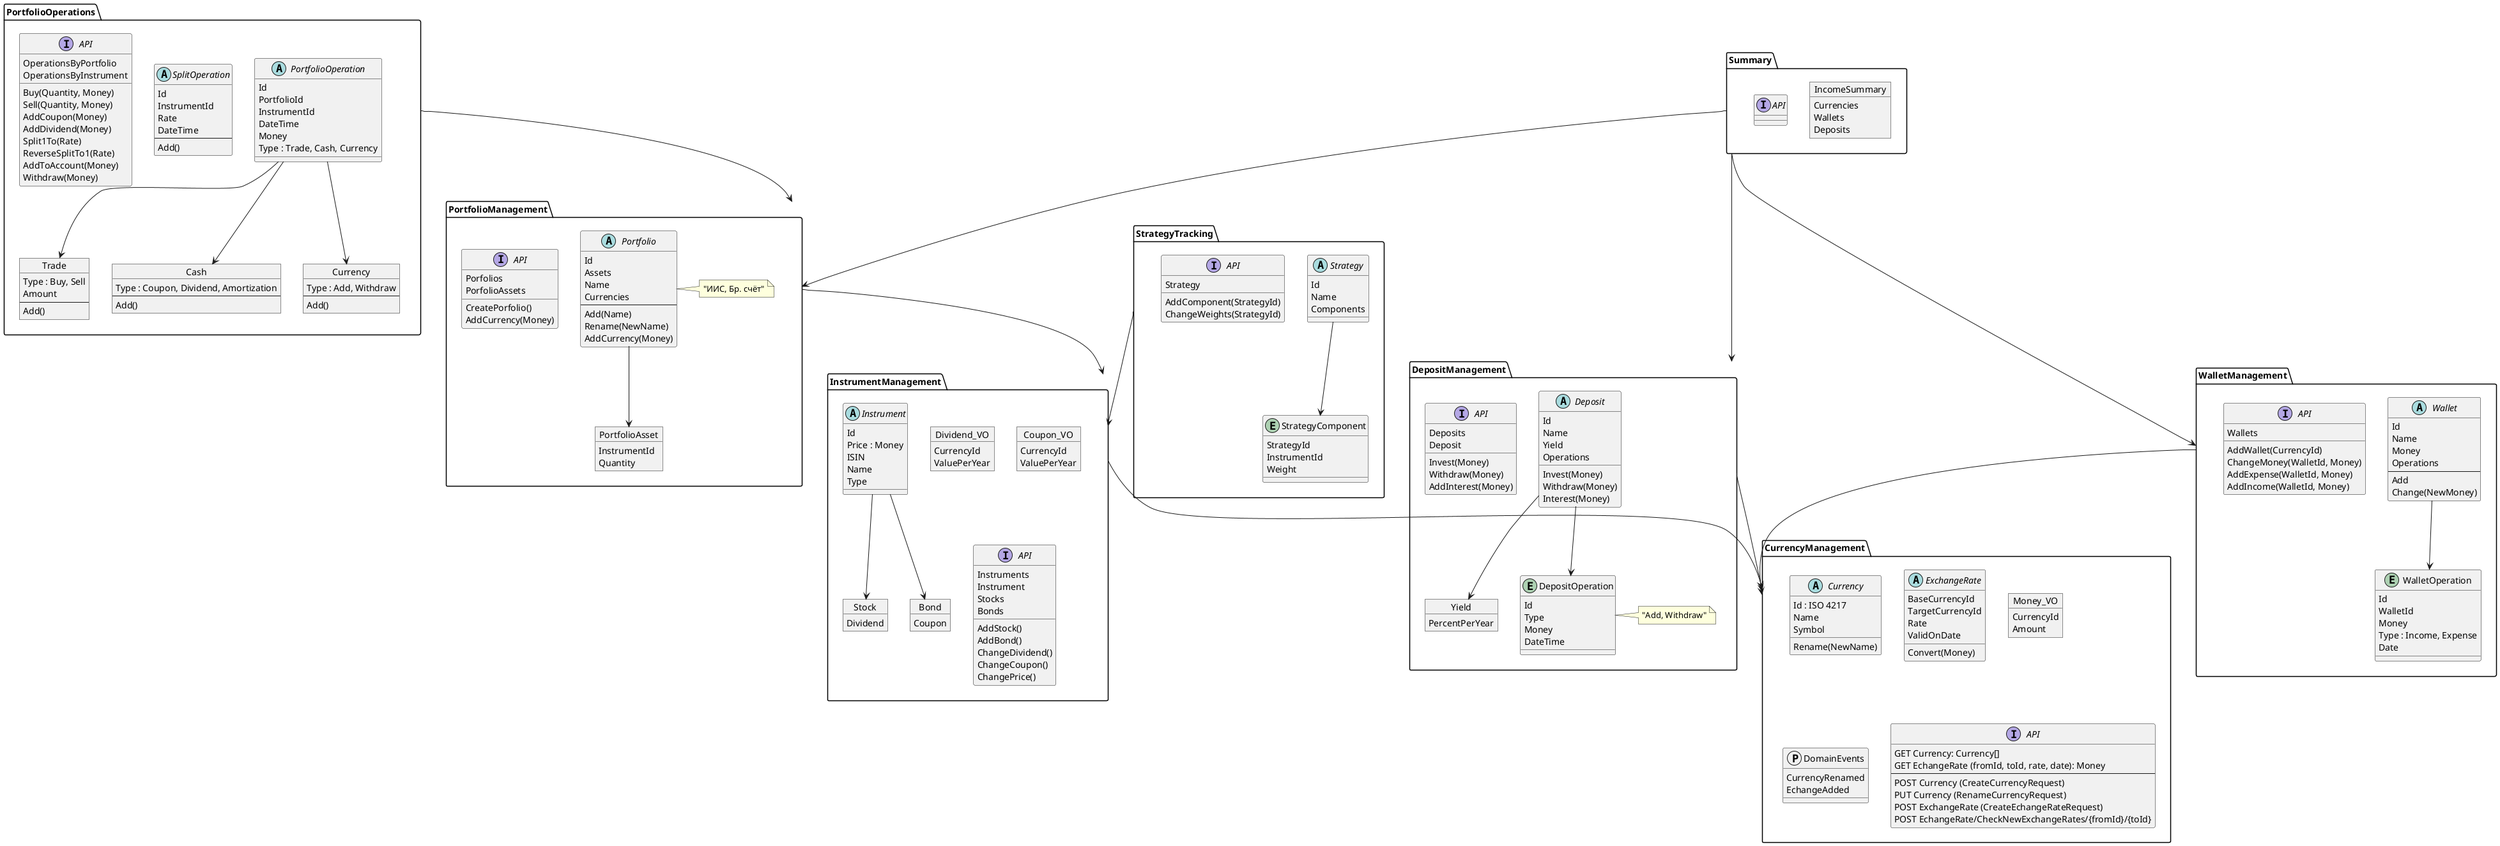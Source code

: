 @startuml Domain
allowmixing

package Summary {
    object IncomeSummary{
        Currencies
        Wallets
        Deposits
    }

    interface API {

    }
}

package PortfolioManagement {
    abstract Portfolio {
        Id
        Assets
        Name
        Currencies
        --
        Add(Name)
        Rename(NewName)
        AddCurrency(Money)
    }
    note right of Portfolio : "ИИС, Бр. счёт"

    object PortfolioAsset {
        InstrumentId
        Quantity
    }

    Portfolio --> PortfolioAsset

    interface API {
        Porfolios
        PorfolioAssets
        CreatePorfolio()
        AddCurrency(Money)
    }
}

package PortfolioOperations {
    abstract PortfolioOperation {
        Id
        PortfolioId
        InstrumentId
        DateTime
        Money
        Type : Trade, Cash, Currency
    }
    object Trade {
        Type : Buy, Sell
        Amount
        --
        Add()
    }

    object Cash {
        Type : Coupon, Dividend, Amortization
        --
        Add()
    }

    object Currency {
        Type : Add, Withdraw
        --
        Add()
    }

    abstract SplitOperation {
        Id
        InstrumentId
        Rate
        DateTime
        --
        Add()
    }

    PortfolioOperation --> Cash
    PortfolioOperation --> Trade
    PortfolioOperation --> Currency

    interface API {
        OperationsByPortfolio
        OperationsByInstrument
        Buy(Quantity, Money)
        Sell(Quantity, Money)
        AddCoupon(Money)
        AddDividend(Money)
        Split1To(Rate)
        ReverseSplitTo1(Rate)
        AddToAccount(Money)
        Withdraw(Money)
    }
}

package CurrencyManagement {
    abstract Currency {
        Id : ISO 4217
        Name
        Symbol
        Rename(NewName)
    }

    abstract ExchangeRate {
        BaseCurrencyId
        TargetCurrencyId
        Rate
        ValidOnDate
        Convert(Money)
    }

    object Money_VO {
        CurrencyId
        Amount
    }

    protocol DomainEvents {
        CurrencyRenamed
        EchangeAdded
    }

    interface API {
        GET Currency: Currency[]
        GET EchangeRate (fromId, toId, rate, date): Money 
        --
        POST Currency (CreateCurrencyRequest)
        PUT Currency (RenameCurrencyRequest)
        POST ExchangeRate (CreateEchangeRateRequest)
        POST EchangeRate/CheckNewExchangeRates/{fromId}/{toId}
    }
}

package WalletManagement {
    abstract Wallet {
        Id
        Name
        Money
        Operations
        --
        Add
        Change(NewMoney)
    }

    entity WalletOperation {
        Id
        WalletId
        Money
        Type : Income, Expense
        Date
    }

    interface API {
        Wallets
        AddWallet(CurrencyId)
        ChangeMoney(WalletId, Money)
        AddExpense(WalletId, Money)
        AddIncome(WalletId, Money)
    }

    Wallet --> WalletOperation
}

package StrategyTracking {
    abstract Strategy {
        Id
        Name
        Components
    }

    entity StrategyComponent {
        StrategyId
        InstrumentId
        Weight
    }

    Strategy --> StrategyComponent

    interface API {
        Strategy
        AddComponent(StrategyId)
        ChangeWeights(StrategyId)
    }
}

package InstrumentManagement {

    abstract Instrument {
        Id
        Price : Money
        ISIN
        Name
        Type
    }
    object Stock {
        Dividend
    }

    object Bond {
        Coupon
    }

    object Dividend_VO {
        CurrencyId
        ValuePerYear
    }

    object Coupon_VO {
        CurrencyId
        ValuePerYear
    }

    Instrument --> Stock
    Instrument --> Bond

    interface API {
        Instruments
        Instrument
        Stocks
        Bonds
        AddStock()
        AddBond()
        ChangeDividend()
        ChangeCoupon()
        ChangePrice()
    }
}

package DepositManagement {
    abstract Deposit {
        Id
        Name
        Yield
        Operations
        Invest(Money)
        Withdraw(Money)
        Interest(Money)
    }

    entity DepositOperation {
        Id
        Type
        Money
        DateTime
    }
    note right of DepositOperation : "Add, Withdraw"

    object Yield {
        PercentPerYear
    }


    Deposit --> Yield
    Deposit --> DepositOperation

    interface API {
        Deposits
        Deposit
        Invest(Money)
        Withdraw(Money)
        AddInterest(Money)
    }
}

InstrumentManagement --> CurrencyManagement
PortfolioManagement --> InstrumentManagement
PortfolioOperations --> PortfolioManagement
StrategyTracking --> InstrumentManagement
WalletManagement --> CurrencyManagement
DepositManagement --> CurrencyManagement
Summary --> WalletManagement
Summary --> PortfolioManagement
Summary --> DepositManagement
@enduml

